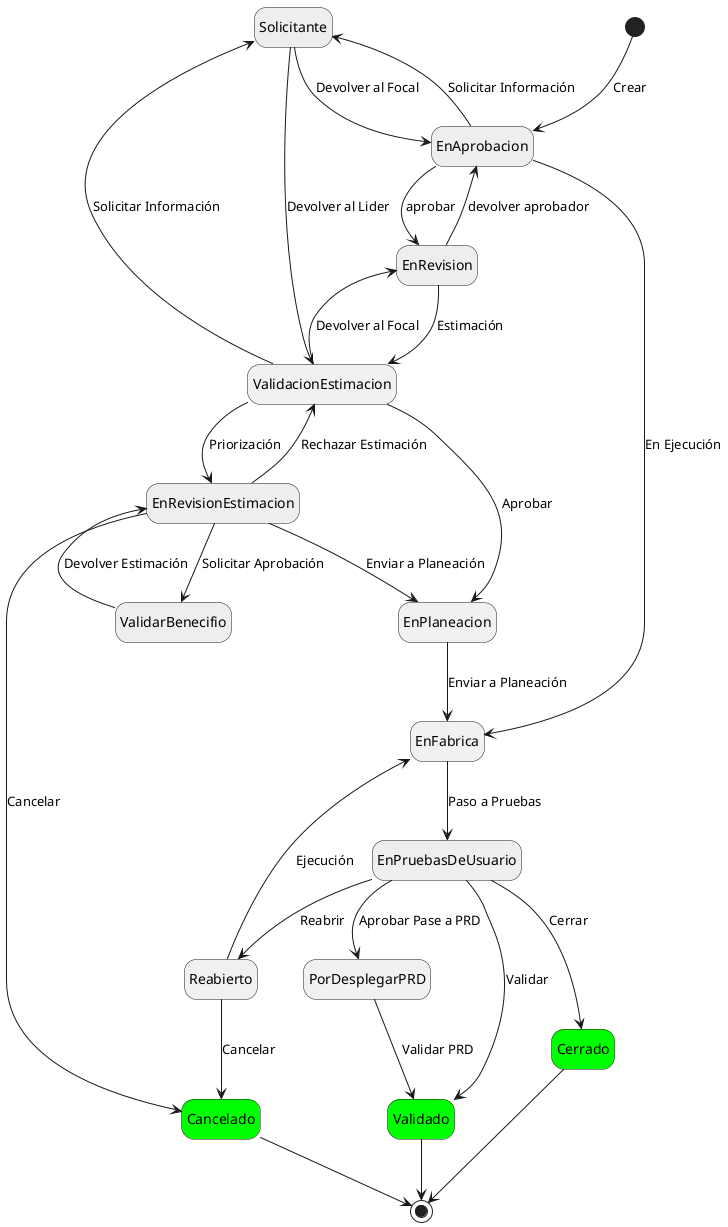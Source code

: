 @startuml
hide empty description

[*] --> EnAprobacion : Crear
EnAprobacion --> EnRevision : aprobar
EnRevision --> EnAprobacion : devolver aprobador
EnAprobacion -left-> Solicitante : Solicitar Información
Solicitante --> EnAprobacion : Devolver al Focal
EnRevision --> ValidacionEstimacion : Estimación
ValidacionEstimacion --> EnRevision : Devolver al Focal
ValidacionEstimacion --> Solicitante : Solicitar Información
Solicitante --> ValidacionEstimacion : Devolver al Lider
ValidacionEstimacion --> EnRevisionEstimacion : Priorización
EnRevisionEstimacion --> Cancelado : Cancelar
EnRevisionEstimacion --> ValidarBenecifio : Solicitar Aprobación
ValidarBenecifio --> EnRevisionEstimacion : Devolver Estimación
EnRevisionEstimacion --> ValidacionEstimacion : Rechazar Estimación
ValidacionEstimacion --> EnPlaneacion : Aprobar
EnRevisionEstimacion --> EnPlaneacion : Enviar a Planeación
EnPlaneacion --> EnFabrica : Enviar a Planeación
EnFabrica --> EnPruebasDeUsuario : Paso a Pruebas
EnPruebasDeUsuario --> Cerrado : Cerrar
EnPruebasDeUsuario --> Validado : Validar
EnPruebasDeUsuario --> Reabierto : Reabrir
Reabierto --> EnFabrica : Ejecución
Reabierto --> Cancelado : Cancelar
EnAprobacion --> EnFabrica : En Ejecución
EnPruebasDeUsuario --> PorDesplegarPRD : Aprobar Pase a PRD
PorDesplegarPRD --> Validado : Validar PRD


state Validado #lime
state Cerrado #lime
state Cancelado #lime

state EnAprobacion #EEE
state EnRevision #EEE
state EnRevisionEstimacion #EEE
state Solicitante #EEE
state ValidarBenecifio #EEE
state EnPruebasDeUsuario #EEE

Validado --> [*]
Cerrado --> [*]
Cancelado --> [*]

@enduml